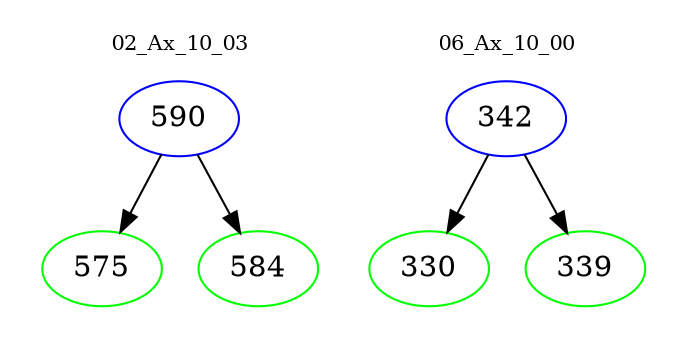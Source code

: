 digraph{
subgraph cluster_0 {
color = white
label = "02_Ax_10_03";
fontsize=10;
T0_590 [label="590", color="blue"]
T0_590 -> T0_575 [color="black"]
T0_575 [label="575", color="green"]
T0_590 -> T0_584 [color="black"]
T0_584 [label="584", color="green"]
}
subgraph cluster_1 {
color = white
label = "06_Ax_10_00";
fontsize=10;
T1_342 [label="342", color="blue"]
T1_342 -> T1_330 [color="black"]
T1_330 [label="330", color="green"]
T1_342 -> T1_339 [color="black"]
T1_339 [label="339", color="green"]
}
}
